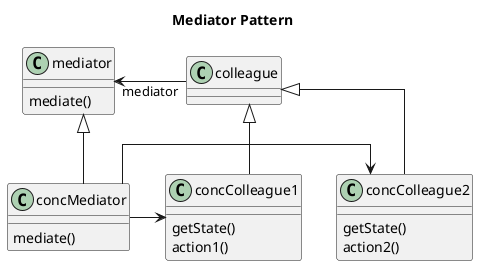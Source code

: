 @startuml

skinparam linetype polyline
skinparam linetype ortho

title Mediator Pattern

' classes
mediator : mediate()
concMediator : mediate()
concColleague1 : getState()
concColleague1 : action1()
concColleague2 : getState()
concColleague2 : action2()

' Set screen position
mediator <- colleague : mediator
mediator -[hidden]-> concMediator
colleague -[hidden]-> concColleague1
colleague -[hidden]-> concColleague2
concColleague1 -[hidden]> concColleague2

' Relationship
concMediator --|> mediator
concColleague1 --|> colleague
concColleague2 --|> colleague
concMediator -> concColleague1
concMediator -> concColleague2


@enduml
